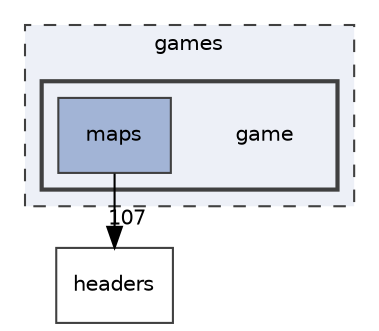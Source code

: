 digraph "games/game"
{
 // LATEX_PDF_SIZE
  edge [fontname="Helvetica",fontsize="10",labelfontname="Helvetica",labelfontsize="10"];
  node [fontname="Helvetica",fontsize="10",shape=record];
  compound=true
  subgraph clusterdir_4b6f782e158b0b98da980a0e11a23a15 {
    graph [ bgcolor="#edf0f7", pencolor="grey25", style="filled,dashed,", label="games", fontname="Helvetica", fontsize="10", URL="dir_4b6f782e158b0b98da980a0e11a23a15.html"]
  subgraph clusterdir_859be75312e42d6ebb568f8f09dd7ac4 {
    graph [ bgcolor="#edf0f7", pencolor="grey25", style="filled,bold,", label="", fontname="Helvetica", fontsize="10", URL="dir_859be75312e42d6ebb568f8f09dd7ac4.html"]
    dir_859be75312e42d6ebb568f8f09dd7ac4 [shape=plaintext, label="game"];
  dir_7c6fd3eec1183867910fe84ca702f175 [shape=box, label="maps", style="filled,", fillcolor="#a2b4d6", color="grey25", URL="dir_7c6fd3eec1183867910fe84ca702f175.html"];
  }
  }
  dir_7f57b1e41c5acd0e859ae5f3a2b075a9 [shape=box, label="headers", style="", fillcolor="#edf0f7", color="grey25", URL="dir_7f57b1e41c5acd0e859ae5f3a2b075a9.html"];
  dir_7c6fd3eec1183867910fe84ca702f175->dir_7f57b1e41c5acd0e859ae5f3a2b075a9 [headlabel="107", labeldistance=1.5 headhref="dir_000007_000005.html"];
}
